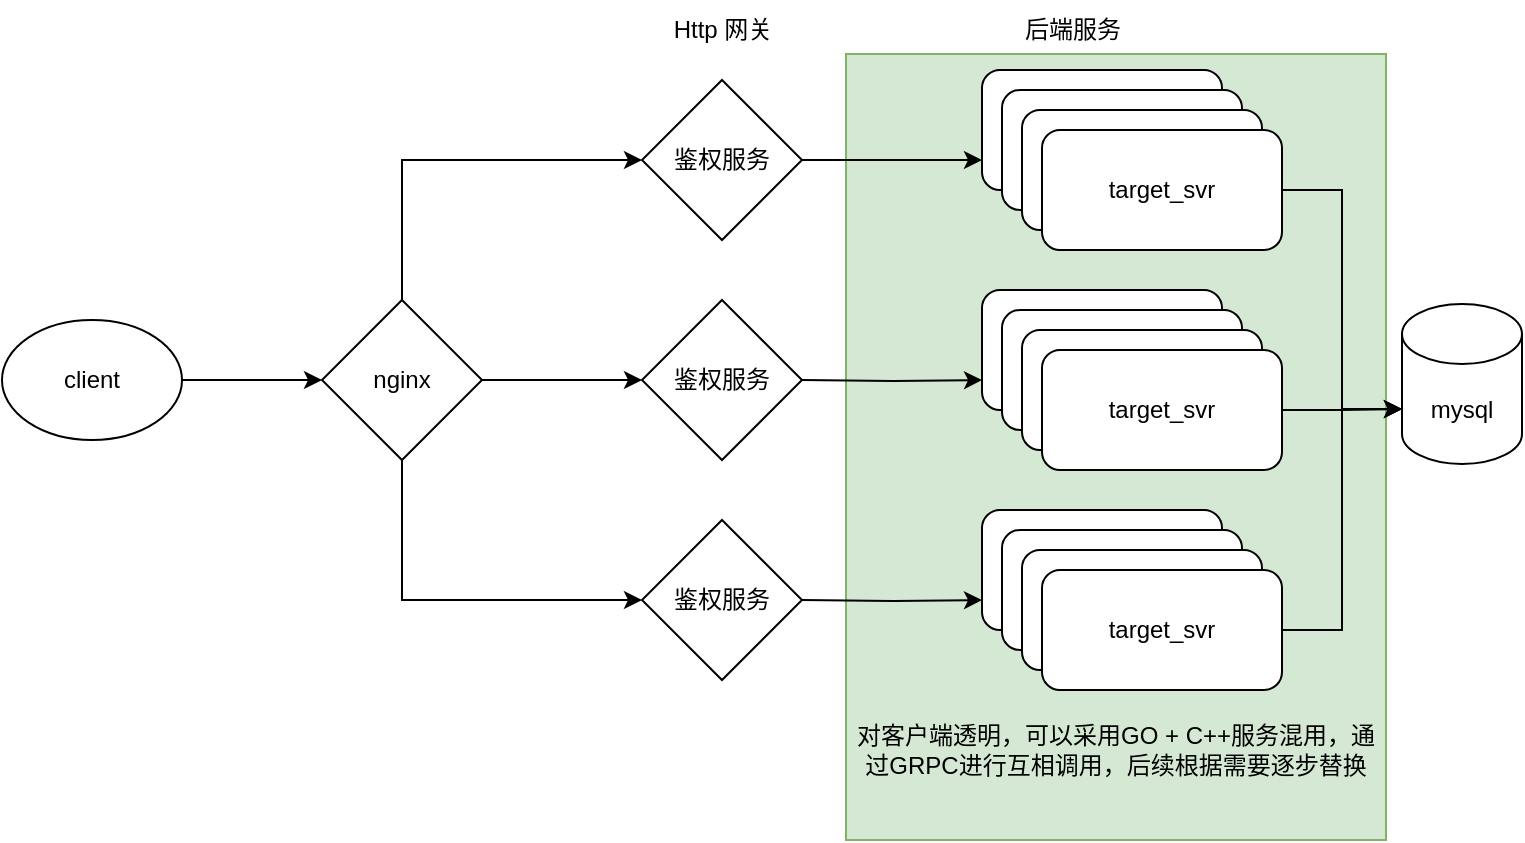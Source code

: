 <mxfile version="21.6.8" type="github">
  <diagram name="第 1 页" id="vLElfnsAjrJgAM747ApU">
    <mxGraphModel dx="1562" dy="838" grid="1" gridSize="10" guides="1" tooltips="1" connect="1" arrows="1" fold="1" page="1" pageScale="1" pageWidth="827" pageHeight="1169" math="0" shadow="0">
      <root>
        <mxCell id="0" />
        <mxCell id="1" parent="0" />
        <mxCell id="Mpmq50zJIIPtQnbBRzCS-36" value="&lt;br&gt;&lt;br&gt;&lt;br&gt;&lt;br&gt;&lt;br&gt;&lt;br&gt;&lt;br&gt;&lt;br&gt;&lt;br&gt;&lt;br&gt;&lt;br&gt;&lt;br&gt;&lt;br&gt;&lt;br&gt;&lt;br&gt;&lt;br&gt;&lt;br&gt;&lt;br&gt;&lt;br&gt;&lt;br&gt;&lt;br&gt;对客户端透明，可以采用GO + C++服务混用，通过GRPC进行互相调用，后续根据需要逐步替换" style="rounded=0;whiteSpace=wrap;html=1;fillColor=#d5e8d4;strokeColor=#82b366;" vertex="1" parent="1">
          <mxGeometry x="452" y="127" width="270" height="393" as="geometry" />
        </mxCell>
        <mxCell id="Mpmq50zJIIPtQnbBRzCS-3" value="" style="edgeStyle=orthogonalEdgeStyle;rounded=0;orthogonalLoop=1;jettySize=auto;html=1;" edge="1" parent="1" source="Mpmq50zJIIPtQnbBRzCS-1" target="Mpmq50zJIIPtQnbBRzCS-2">
          <mxGeometry relative="1" as="geometry" />
        </mxCell>
        <mxCell id="Mpmq50zJIIPtQnbBRzCS-1" value="client" style="ellipse;whiteSpace=wrap;html=1;" vertex="1" parent="1">
          <mxGeometry x="30" y="260" width="90" height="60" as="geometry" />
        </mxCell>
        <mxCell id="Mpmq50zJIIPtQnbBRzCS-5" value="" style="edgeStyle=orthogonalEdgeStyle;rounded=0;orthogonalLoop=1;jettySize=auto;html=1;" edge="1" parent="1" source="Mpmq50zJIIPtQnbBRzCS-2" target="Mpmq50zJIIPtQnbBRzCS-4">
          <mxGeometry relative="1" as="geometry" />
        </mxCell>
        <mxCell id="Mpmq50zJIIPtQnbBRzCS-8" style="edgeStyle=orthogonalEdgeStyle;rounded=0;orthogonalLoop=1;jettySize=auto;html=1;entryX=0;entryY=0.5;entryDx=0;entryDy=0;exitX=0.5;exitY=0;exitDx=0;exitDy=0;" edge="1" parent="1" source="Mpmq50zJIIPtQnbBRzCS-2" target="Mpmq50zJIIPtQnbBRzCS-6">
          <mxGeometry relative="1" as="geometry" />
        </mxCell>
        <mxCell id="Mpmq50zJIIPtQnbBRzCS-9" style="edgeStyle=orthogonalEdgeStyle;rounded=0;orthogonalLoop=1;jettySize=auto;html=1;entryX=0;entryY=0.5;entryDx=0;entryDy=0;exitX=0.5;exitY=1;exitDx=0;exitDy=0;" edge="1" parent="1" source="Mpmq50zJIIPtQnbBRzCS-2" target="Mpmq50zJIIPtQnbBRzCS-7">
          <mxGeometry relative="1" as="geometry" />
        </mxCell>
        <mxCell id="Mpmq50zJIIPtQnbBRzCS-2" value="nginx" style="rhombus;whiteSpace=wrap;html=1;" vertex="1" parent="1">
          <mxGeometry x="190" y="250" width="80" height="80" as="geometry" />
        </mxCell>
        <mxCell id="Mpmq50zJIIPtQnbBRzCS-4" value="鉴权服务" style="rhombus;whiteSpace=wrap;html=1;" vertex="1" parent="1">
          <mxGeometry x="350" y="250" width="80" height="80" as="geometry" />
        </mxCell>
        <mxCell id="Mpmq50zJIIPtQnbBRzCS-11" value="" style="edgeStyle=orthogonalEdgeStyle;rounded=0;orthogonalLoop=1;jettySize=auto;html=1;entryX=0;entryY=0.75;entryDx=0;entryDy=0;" edge="1" parent="1" source="Mpmq50zJIIPtQnbBRzCS-6" target="Mpmq50zJIIPtQnbBRzCS-10">
          <mxGeometry relative="1" as="geometry" />
        </mxCell>
        <mxCell id="Mpmq50zJIIPtQnbBRzCS-6" value="鉴权服务" style="rhombus;whiteSpace=wrap;html=1;" vertex="1" parent="1">
          <mxGeometry x="350" y="140" width="80" height="80" as="geometry" />
        </mxCell>
        <mxCell id="Mpmq50zJIIPtQnbBRzCS-7" value="鉴权服务" style="rhombus;whiteSpace=wrap;html=1;" vertex="1" parent="1">
          <mxGeometry x="350" y="360" width="80" height="80" as="geometry" />
        </mxCell>
        <mxCell id="Mpmq50zJIIPtQnbBRzCS-10" value="" style="rounded=1;whiteSpace=wrap;html=1;" vertex="1" parent="1">
          <mxGeometry x="520" y="135" width="120" height="60" as="geometry" />
        </mxCell>
        <mxCell id="Mpmq50zJIIPtQnbBRzCS-12" value="" style="rounded=1;whiteSpace=wrap;html=1;" vertex="1" parent="1">
          <mxGeometry x="530" y="145" width="120" height="60" as="geometry" />
        </mxCell>
        <mxCell id="Mpmq50zJIIPtQnbBRzCS-13" value="" style="rounded=1;whiteSpace=wrap;html=1;" vertex="1" parent="1">
          <mxGeometry x="540" y="155" width="120" height="60" as="geometry" />
        </mxCell>
        <mxCell id="Mpmq50zJIIPtQnbBRzCS-32" style="edgeStyle=orthogonalEdgeStyle;rounded=0;orthogonalLoop=1;jettySize=auto;html=1;entryX=0;entryY=0;entryDx=0;entryDy=52.5;entryPerimeter=0;" edge="1" parent="1" source="Mpmq50zJIIPtQnbBRzCS-14" target="Mpmq50zJIIPtQnbBRzCS-31">
          <mxGeometry relative="1" as="geometry" />
        </mxCell>
        <mxCell id="Mpmq50zJIIPtQnbBRzCS-14" value="target_svr" style="rounded=1;whiteSpace=wrap;html=1;" vertex="1" parent="1">
          <mxGeometry x="550" y="165" width="120" height="60" as="geometry" />
        </mxCell>
        <mxCell id="Mpmq50zJIIPtQnbBRzCS-19" value="" style="edgeStyle=orthogonalEdgeStyle;rounded=0;orthogonalLoop=1;jettySize=auto;html=1;entryX=0;entryY=0.75;entryDx=0;entryDy=0;" edge="1" parent="1" target="Mpmq50zJIIPtQnbBRzCS-20">
          <mxGeometry relative="1" as="geometry">
            <mxPoint x="430" y="290" as="sourcePoint" />
          </mxGeometry>
        </mxCell>
        <mxCell id="Mpmq50zJIIPtQnbBRzCS-20" value="" style="rounded=1;whiteSpace=wrap;html=1;" vertex="1" parent="1">
          <mxGeometry x="520" y="245" width="120" height="60" as="geometry" />
        </mxCell>
        <mxCell id="Mpmq50zJIIPtQnbBRzCS-21" value="" style="rounded=1;whiteSpace=wrap;html=1;" vertex="1" parent="1">
          <mxGeometry x="530" y="255" width="120" height="60" as="geometry" />
        </mxCell>
        <mxCell id="Mpmq50zJIIPtQnbBRzCS-22" value="" style="rounded=1;whiteSpace=wrap;html=1;" vertex="1" parent="1">
          <mxGeometry x="540" y="265" width="120" height="60" as="geometry" />
        </mxCell>
        <mxCell id="Mpmq50zJIIPtQnbBRzCS-33" style="edgeStyle=orthogonalEdgeStyle;rounded=0;orthogonalLoop=1;jettySize=auto;html=1;entryX=0;entryY=0;entryDx=0;entryDy=52.5;entryPerimeter=0;" edge="1" parent="1" source="Mpmq50zJIIPtQnbBRzCS-23" target="Mpmq50zJIIPtQnbBRzCS-31">
          <mxGeometry relative="1" as="geometry" />
        </mxCell>
        <mxCell id="Mpmq50zJIIPtQnbBRzCS-23" value="target_svr" style="rounded=1;whiteSpace=wrap;html=1;" vertex="1" parent="1">
          <mxGeometry x="550" y="275" width="120" height="60" as="geometry" />
        </mxCell>
        <mxCell id="Mpmq50zJIIPtQnbBRzCS-24" value="" style="edgeStyle=orthogonalEdgeStyle;rounded=0;orthogonalLoop=1;jettySize=auto;html=1;entryX=0;entryY=0.75;entryDx=0;entryDy=0;" edge="1" parent="1" target="Mpmq50zJIIPtQnbBRzCS-25">
          <mxGeometry relative="1" as="geometry">
            <mxPoint x="430" y="400" as="sourcePoint" />
          </mxGeometry>
        </mxCell>
        <mxCell id="Mpmq50zJIIPtQnbBRzCS-25" value="" style="rounded=1;whiteSpace=wrap;html=1;" vertex="1" parent="1">
          <mxGeometry x="520" y="355" width="120" height="60" as="geometry" />
        </mxCell>
        <mxCell id="Mpmq50zJIIPtQnbBRzCS-26" value="" style="rounded=1;whiteSpace=wrap;html=1;" vertex="1" parent="1">
          <mxGeometry x="530" y="365" width="120" height="60" as="geometry" />
        </mxCell>
        <mxCell id="Mpmq50zJIIPtQnbBRzCS-27" value="" style="rounded=1;whiteSpace=wrap;html=1;" vertex="1" parent="1">
          <mxGeometry x="540" y="375" width="120" height="60" as="geometry" />
        </mxCell>
        <mxCell id="Mpmq50zJIIPtQnbBRzCS-34" style="edgeStyle=orthogonalEdgeStyle;rounded=0;orthogonalLoop=1;jettySize=auto;html=1;entryX=0;entryY=0;entryDx=0;entryDy=52.5;entryPerimeter=0;" edge="1" parent="1" source="Mpmq50zJIIPtQnbBRzCS-28" target="Mpmq50zJIIPtQnbBRzCS-31">
          <mxGeometry relative="1" as="geometry" />
        </mxCell>
        <mxCell id="Mpmq50zJIIPtQnbBRzCS-28" value="target_svr" style="rounded=1;whiteSpace=wrap;html=1;" vertex="1" parent="1">
          <mxGeometry x="550" y="385" width="120" height="60" as="geometry" />
        </mxCell>
        <mxCell id="Mpmq50zJIIPtQnbBRzCS-29" value="Http 网关" style="text;html=1;align=center;verticalAlign=middle;resizable=0;points=[];autosize=1;strokeColor=none;fillColor=none;" vertex="1" parent="1">
          <mxGeometry x="355" y="100" width="70" height="30" as="geometry" />
        </mxCell>
        <mxCell id="Mpmq50zJIIPtQnbBRzCS-30" value="后端服务" style="text;html=1;align=center;verticalAlign=middle;resizable=0;points=[];autosize=1;strokeColor=none;fillColor=none;" vertex="1" parent="1">
          <mxGeometry x="530" y="100" width="70" height="30" as="geometry" />
        </mxCell>
        <mxCell id="Mpmq50zJIIPtQnbBRzCS-31" value="mysql" style="shape=cylinder3;whiteSpace=wrap;html=1;boundedLbl=1;backgroundOutline=1;size=15;" vertex="1" parent="1">
          <mxGeometry x="730" y="252" width="60" height="80" as="geometry" />
        </mxCell>
      </root>
    </mxGraphModel>
  </diagram>
</mxfile>
